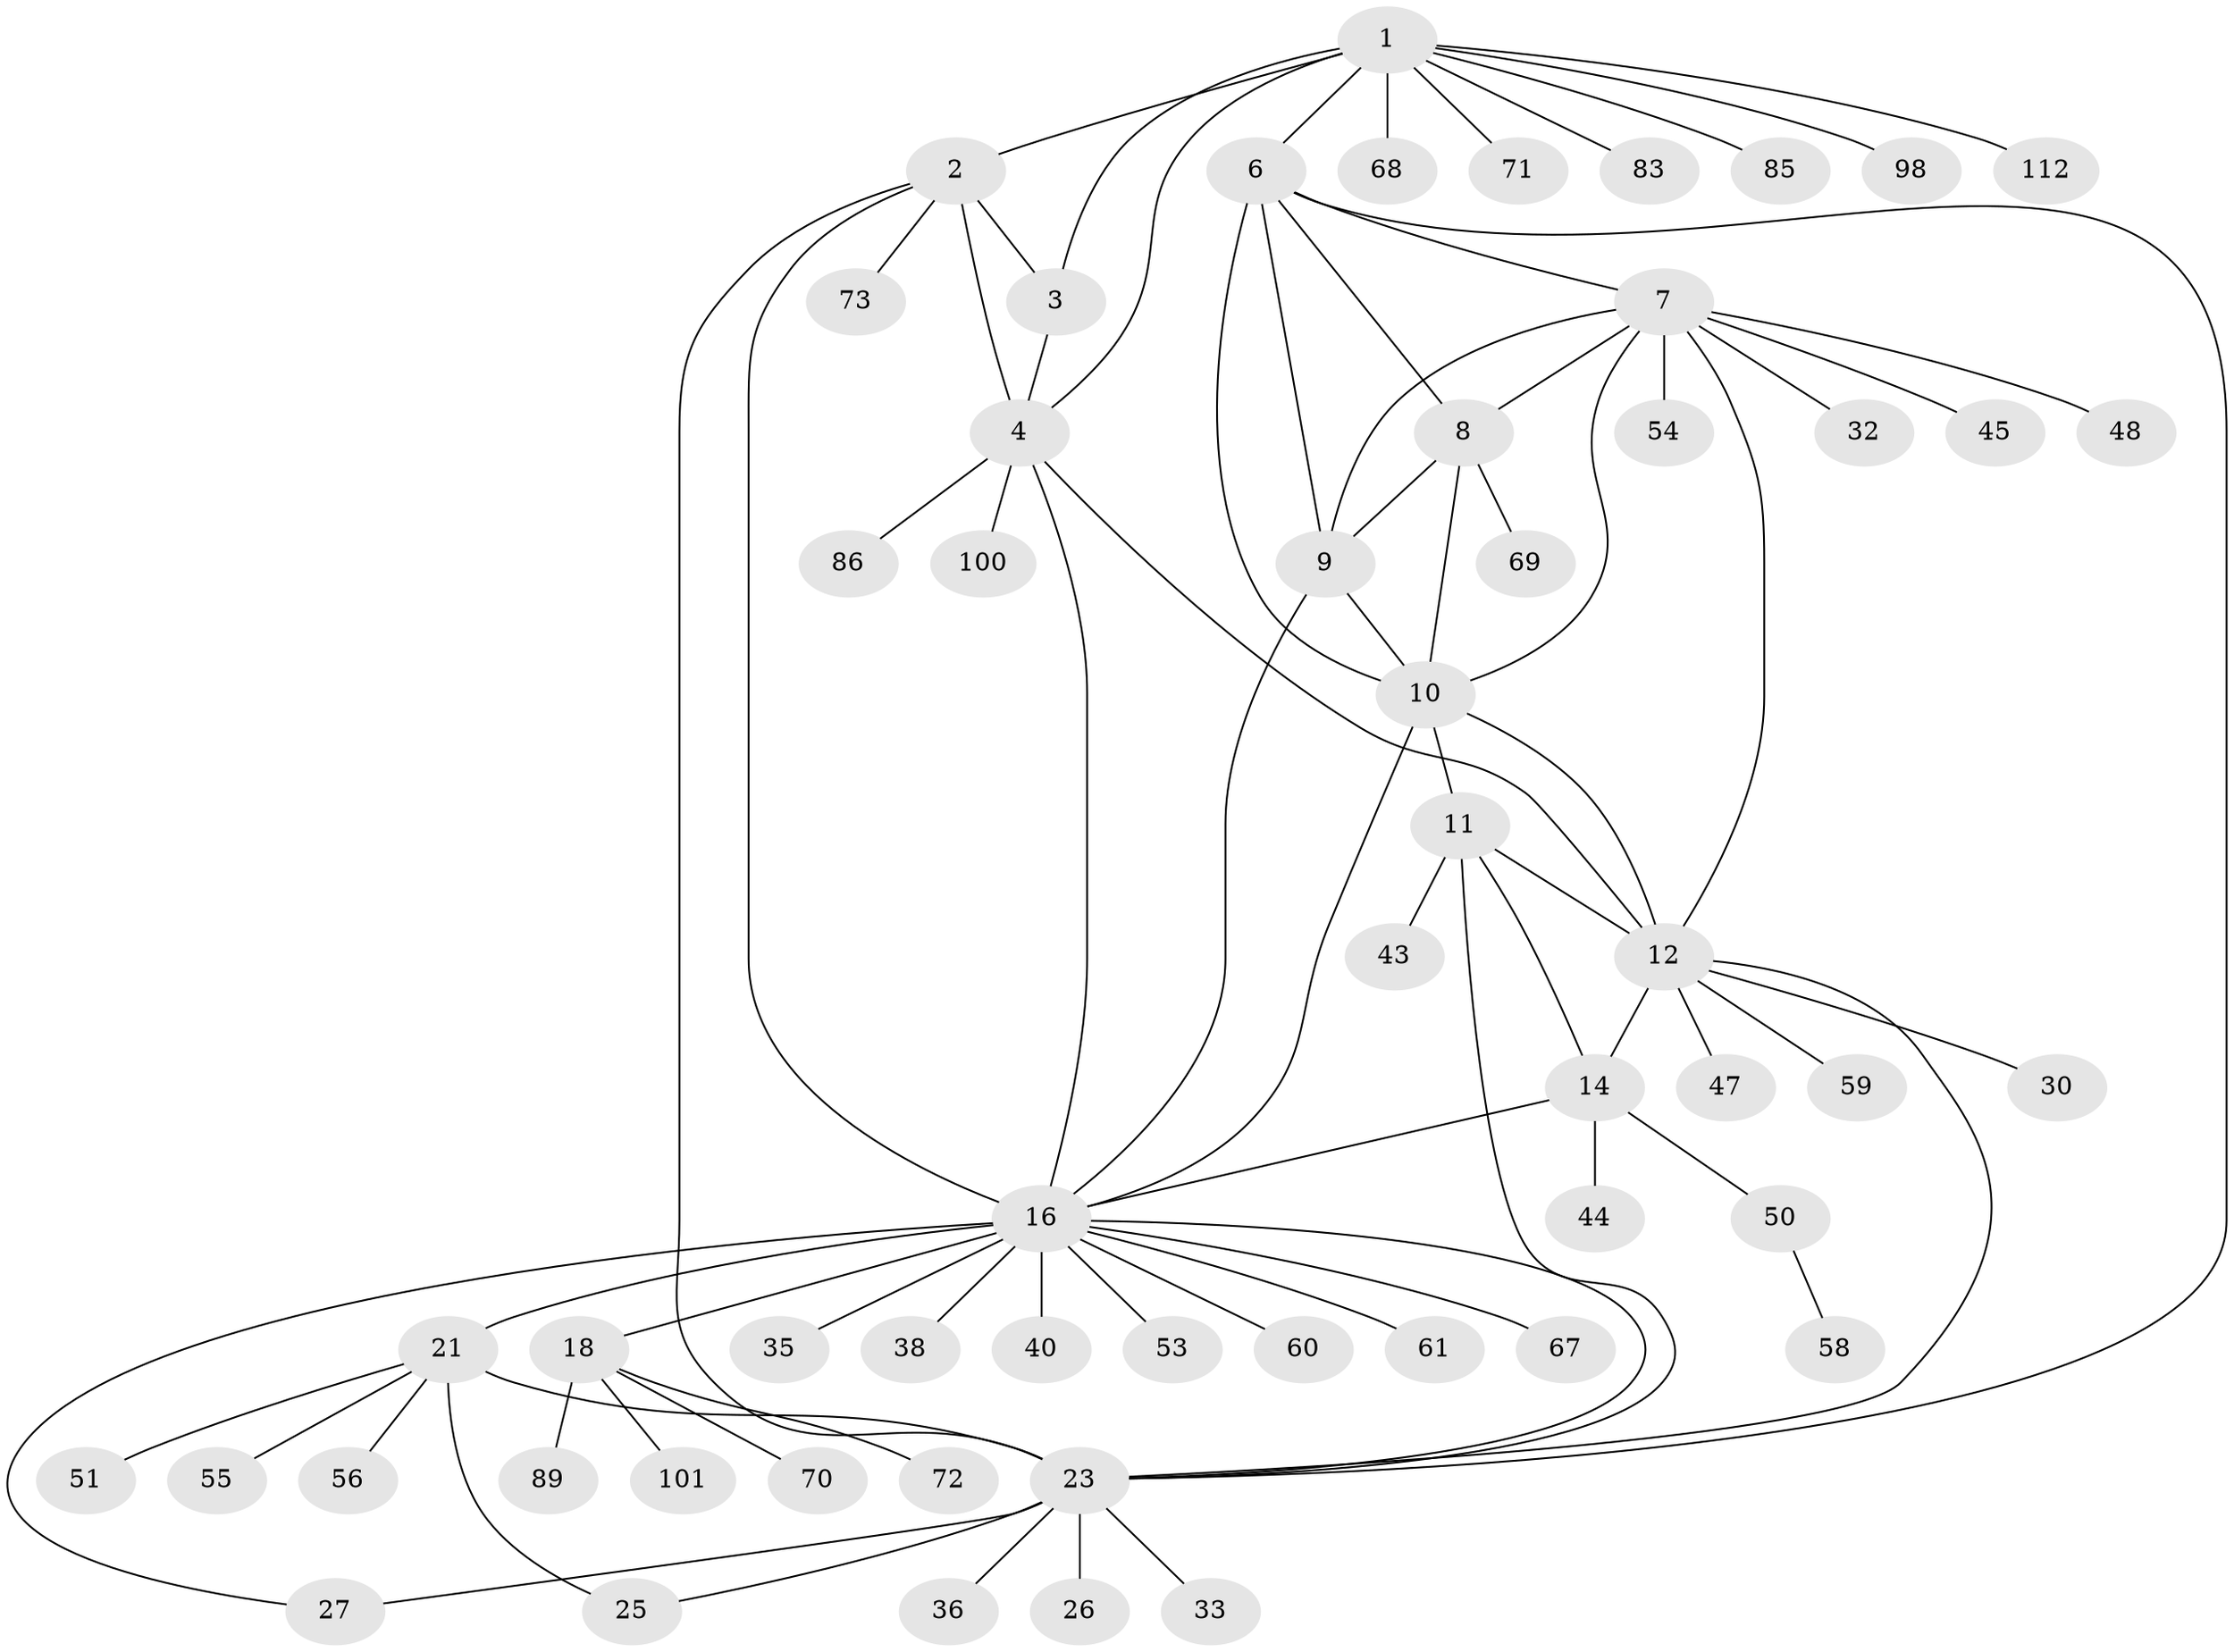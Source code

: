 // original degree distribution, {12: 0.017699115044247787, 6: 0.017699115044247787, 4: 0.017699115044247787, 8: 0.061946902654867256, 7: 0.02654867256637168, 10: 0.008849557522123894, 5: 0.04424778761061947, 9: 0.017699115044247787, 11: 0.008849557522123894, 13: 0.008849557522123894, 3: 0.04424778761061947, 2: 0.13274336283185842, 1: 0.5929203539823009}
// Generated by graph-tools (version 1.1) at 2025/16/03/09/25 04:16:02]
// undirected, 56 vertices, 79 edges
graph export_dot {
graph [start="1"]
  node [color=gray90,style=filled];
  1 [super="+65"];
  2 [super="+5+52"];
  3;
  4;
  6;
  7 [super="+49"];
  8;
  9;
  10 [super="+29+74+109"];
  11 [super="+82"];
  12 [super="+13"];
  14 [super="+62+84+91+96"];
  16 [super="+19+17+90+105+81"];
  18;
  21 [super="+31+80+97+88+22"];
  23 [super="+24"];
  25 [super="+41"];
  26 [super="+87+28"];
  27;
  30 [super="+102"];
  32;
  33 [super="+39"];
  35;
  36;
  38;
  40 [super="+107"];
  43;
  44;
  45;
  47;
  48;
  50 [super="+75"];
  51;
  53;
  54;
  55;
  56;
  58;
  59 [super="+66"];
  60;
  61;
  67;
  68;
  69;
  70;
  71 [super="+76+92"];
  72;
  73;
  83;
  85;
  86;
  89;
  98;
  100;
  101;
  112 [super="+113"];
  1 -- 2 [weight=2];
  1 -- 3;
  1 -- 4;
  1 -- 6;
  1 -- 68;
  1 -- 71;
  1 -- 83;
  1 -- 85;
  1 -- 98;
  1 -- 112;
  2 -- 3 [weight=2];
  2 -- 4 [weight=2];
  2 -- 73;
  2 -- 23;
  2 -- 16;
  3 -- 4;
  4 -- 12;
  4 -- 86;
  4 -- 100;
  4 -- 16;
  6 -- 7;
  6 -- 8;
  6 -- 9;
  6 -- 10;
  6 -- 23;
  7 -- 8;
  7 -- 9;
  7 -- 10;
  7 -- 32;
  7 -- 45;
  7 -- 48;
  7 -- 54;
  7 -- 12;
  8 -- 9;
  8 -- 10;
  8 -- 69;
  9 -- 10;
  9 -- 16;
  10 -- 11;
  10 -- 16;
  10 -- 12;
  11 -- 12 [weight=3];
  11 -- 14;
  11 -- 43;
  11 -- 23;
  12 -- 14 [weight=3];
  12 -- 30;
  12 -- 47;
  12 -- 59;
  12 -- 23;
  14 -- 16;
  14 -- 44;
  14 -- 50;
  16 -- 18 [weight=4];
  16 -- 67;
  16 -- 38;
  16 -- 40;
  16 -- 60;
  16 -- 35;
  16 -- 53;
  16 -- 21;
  16 -- 23;
  16 -- 27;
  16 -- 61;
  18 -- 70;
  18 -- 72;
  18 -- 89;
  18 -- 101;
  21 -- 23 [weight=4];
  21 -- 25 [weight=2];
  21 -- 56;
  21 -- 51;
  21 -- 55;
  23 -- 25 [weight=2];
  23 -- 26;
  23 -- 27;
  23 -- 33;
  23 -- 36;
  50 -- 58;
}
